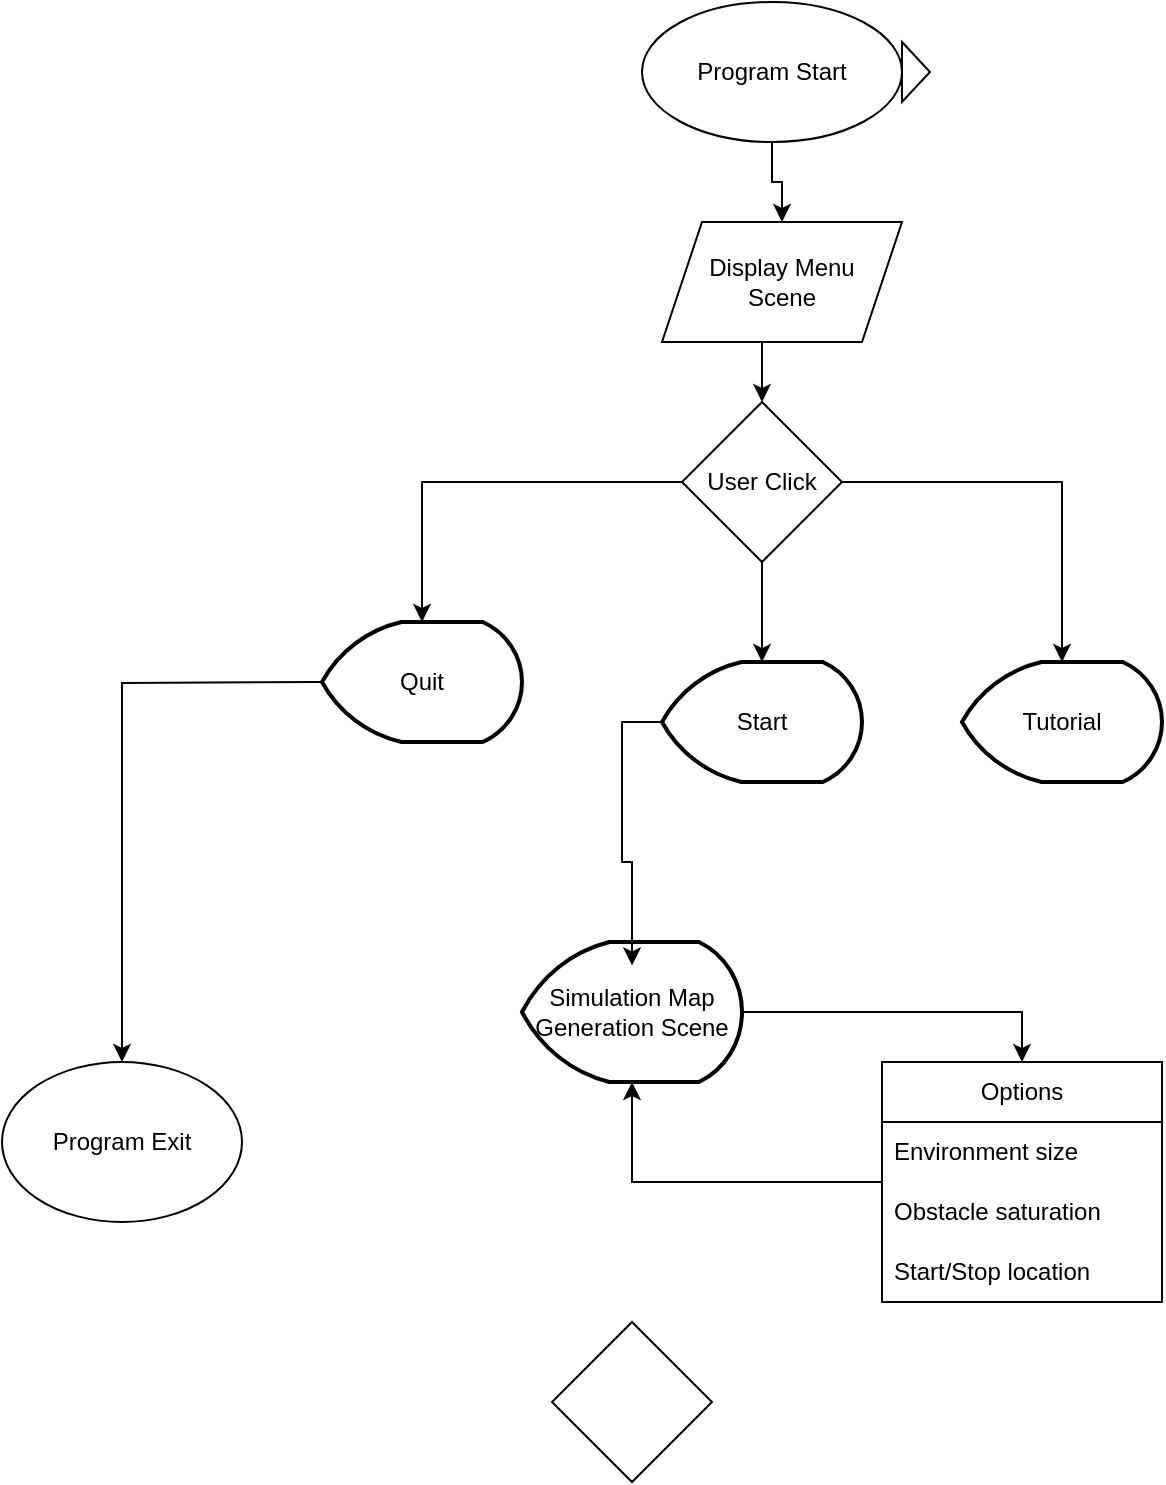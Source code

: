 <mxfile version="24.2.3" type="github">
  <diagram id="C5RBs43oDa-KdzZeNtuy" name="Page-1">
    <mxGraphModel dx="1290" dy="577" grid="1" gridSize="10" guides="1" tooltips="1" connect="1" arrows="1" fold="1" page="1" pageScale="1" pageWidth="827" pageHeight="1169" math="0" shadow="0">
      <root>
        <mxCell id="WIyWlLk6GJQsqaUBKTNV-0" />
        <mxCell id="WIyWlLk6GJQsqaUBKTNV-1" parent="WIyWlLk6GJQsqaUBKTNV-0" />
        <mxCell id="nEtuRUCeHnnsEgfaFvNi-16" style="edgeStyle=orthogonalEdgeStyle;rounded=0;orthogonalLoop=1;jettySize=auto;html=1;exitX=0.5;exitY=1;exitDx=0;exitDy=0;" edge="1" parent="WIyWlLk6GJQsqaUBKTNV-1" source="nEtuRUCeHnnsEgfaFvNi-0" target="nEtuRUCeHnnsEgfaFvNi-1">
          <mxGeometry relative="1" as="geometry" />
        </mxCell>
        <mxCell id="nEtuRUCeHnnsEgfaFvNi-0" value="Program Start" style="ellipse;whiteSpace=wrap;html=1;" vertex="1" parent="WIyWlLk6GJQsqaUBKTNV-1">
          <mxGeometry x="330" y="90" width="130" height="70" as="geometry" />
        </mxCell>
        <mxCell id="nEtuRUCeHnnsEgfaFvNi-22" style="edgeStyle=orthogonalEdgeStyle;rounded=0;orthogonalLoop=1;jettySize=auto;html=1;exitX=0.5;exitY=1;exitDx=0;exitDy=0;entryX=0.5;entryY=0;entryDx=0;entryDy=0;" edge="1" parent="WIyWlLk6GJQsqaUBKTNV-1" source="nEtuRUCeHnnsEgfaFvNi-1" target="nEtuRUCeHnnsEgfaFvNi-3">
          <mxGeometry relative="1" as="geometry" />
        </mxCell>
        <mxCell id="nEtuRUCeHnnsEgfaFvNi-1" value="Display Menu&lt;br&gt;Scene" style="shape=parallelogram;perimeter=parallelogramPerimeter;whiteSpace=wrap;html=1;fixedSize=1;" vertex="1" parent="WIyWlLk6GJQsqaUBKTNV-1">
          <mxGeometry x="340" y="200" width="120" height="60" as="geometry" />
        </mxCell>
        <mxCell id="nEtuRUCeHnnsEgfaFvNi-10" style="edgeStyle=orthogonalEdgeStyle;rounded=0;orthogonalLoop=1;jettySize=auto;html=1;exitX=0;exitY=0.5;exitDx=0;exitDy=0;entryX=0.5;entryY=0;entryDx=0;entryDy=0;entryPerimeter=0;" edge="1" parent="WIyWlLk6GJQsqaUBKTNV-1" source="nEtuRUCeHnnsEgfaFvNi-3" target="nEtuRUCeHnnsEgfaFvNi-17">
          <mxGeometry relative="1" as="geometry">
            <mxPoint x="220" y="400" as="targetPoint" />
          </mxGeometry>
        </mxCell>
        <mxCell id="nEtuRUCeHnnsEgfaFvNi-3" value="User Click" style="rhombus;whiteSpace=wrap;html=1;" vertex="1" parent="WIyWlLk6GJQsqaUBKTNV-1">
          <mxGeometry x="350" y="290" width="80" height="80" as="geometry" />
        </mxCell>
        <mxCell id="nEtuRUCeHnnsEgfaFvNi-9" style="edgeStyle=orthogonalEdgeStyle;rounded=0;orthogonalLoop=1;jettySize=auto;html=1;exitX=0;exitY=0.5;exitDx=0;exitDy=0;" edge="1" parent="WIyWlLk6GJQsqaUBKTNV-1" target="nEtuRUCeHnnsEgfaFvNi-7">
          <mxGeometry relative="1" as="geometry">
            <mxPoint x="170" y="430" as="sourcePoint" />
          </mxGeometry>
        </mxCell>
        <mxCell id="nEtuRUCeHnnsEgfaFvNi-7" value="Program Exit" style="ellipse;whiteSpace=wrap;html=1;" vertex="1" parent="WIyWlLk6GJQsqaUBKTNV-1">
          <mxGeometry x="10" y="620" width="120" height="80" as="geometry" />
        </mxCell>
        <mxCell id="nEtuRUCeHnnsEgfaFvNi-8" value="" style="triangle;whiteSpace=wrap;html=1;" vertex="1" parent="WIyWlLk6GJQsqaUBKTNV-1">
          <mxGeometry x="460" y="110" width="14" height="30" as="geometry" />
        </mxCell>
        <mxCell id="nEtuRUCeHnnsEgfaFvNi-12" style="edgeStyle=orthogonalEdgeStyle;rounded=0;orthogonalLoop=1;jettySize=auto;html=1;exitX=1;exitY=0.5;exitDx=0;exitDy=0;" edge="1" parent="WIyWlLk6GJQsqaUBKTNV-1" source="nEtuRUCeHnnsEgfaFvNi-3" target="nEtuRUCeHnnsEgfaFvNi-20">
          <mxGeometry relative="1" as="geometry">
            <mxPoint x="500" y="410" as="targetPoint" />
          </mxGeometry>
        </mxCell>
        <mxCell id="nEtuRUCeHnnsEgfaFvNi-17" value="Quit" style="strokeWidth=2;html=1;shape=mxgraph.flowchart.display;whiteSpace=wrap;" vertex="1" parent="WIyWlLk6GJQsqaUBKTNV-1">
          <mxGeometry x="170" y="400" width="100" height="60" as="geometry" />
        </mxCell>
        <mxCell id="nEtuRUCeHnnsEgfaFvNi-18" value="Start" style="strokeWidth=2;html=1;shape=mxgraph.flowchart.display;whiteSpace=wrap;" vertex="1" parent="WIyWlLk6GJQsqaUBKTNV-1">
          <mxGeometry x="340" y="420" width="100" height="60" as="geometry" />
        </mxCell>
        <mxCell id="nEtuRUCeHnnsEgfaFvNi-19" style="edgeStyle=orthogonalEdgeStyle;rounded=0;orthogonalLoop=1;jettySize=auto;html=1;exitX=0.5;exitY=1;exitDx=0;exitDy=0;" edge="1" parent="WIyWlLk6GJQsqaUBKTNV-1" source="nEtuRUCeHnnsEgfaFvNi-3" target="nEtuRUCeHnnsEgfaFvNi-18">
          <mxGeometry relative="1" as="geometry" />
        </mxCell>
        <mxCell id="nEtuRUCeHnnsEgfaFvNi-20" value="Tutorial" style="strokeWidth=2;html=1;shape=mxgraph.flowchart.display;whiteSpace=wrap;" vertex="1" parent="WIyWlLk6GJQsqaUBKTNV-1">
          <mxGeometry x="490" y="420" width="100" height="60" as="geometry" />
        </mxCell>
        <mxCell id="nEtuRUCeHnnsEgfaFvNi-23" value="Options" style="swimlane;fontStyle=0;childLayout=stackLayout;horizontal=1;startSize=30;horizontalStack=0;resizeParent=1;resizeParentMax=0;resizeLast=0;collapsible=1;marginBottom=0;whiteSpace=wrap;html=1;" vertex="1" parent="WIyWlLk6GJQsqaUBKTNV-1">
          <mxGeometry x="450" y="620" width="140" height="120" as="geometry" />
        </mxCell>
        <mxCell id="nEtuRUCeHnnsEgfaFvNi-24" value="Environment size" style="text;strokeColor=none;fillColor=none;align=left;verticalAlign=middle;spacingLeft=4;spacingRight=4;overflow=hidden;points=[[0,0.5],[1,0.5]];portConstraint=eastwest;rotatable=0;whiteSpace=wrap;html=1;" vertex="1" parent="nEtuRUCeHnnsEgfaFvNi-23">
          <mxGeometry y="30" width="140" height="30" as="geometry" />
        </mxCell>
        <mxCell id="nEtuRUCeHnnsEgfaFvNi-25" value="Obstacle saturation" style="text;strokeColor=none;fillColor=none;align=left;verticalAlign=middle;spacingLeft=4;spacingRight=4;overflow=hidden;points=[[0,0.5],[1,0.5]];portConstraint=eastwest;rotatable=0;whiteSpace=wrap;html=1;" vertex="1" parent="nEtuRUCeHnnsEgfaFvNi-23">
          <mxGeometry y="60" width="140" height="30" as="geometry" />
        </mxCell>
        <mxCell id="nEtuRUCeHnnsEgfaFvNi-26" value="Start/Stop location" style="text;strokeColor=none;fillColor=none;align=left;verticalAlign=middle;spacingLeft=4;spacingRight=4;overflow=hidden;points=[[0,0.5],[1,0.5]];portConstraint=eastwest;rotatable=0;whiteSpace=wrap;html=1;" vertex="1" parent="nEtuRUCeHnnsEgfaFvNi-23">
          <mxGeometry y="90" width="140" height="30" as="geometry" />
        </mxCell>
        <mxCell id="nEtuRUCeHnnsEgfaFvNi-29" style="edgeStyle=orthogonalEdgeStyle;rounded=0;orthogonalLoop=1;jettySize=auto;html=1;exitX=1;exitY=0.5;exitDx=0;exitDy=0;exitPerimeter=0;entryX=0.5;entryY=0;entryDx=0;entryDy=0;" edge="1" parent="WIyWlLk6GJQsqaUBKTNV-1" source="nEtuRUCeHnnsEgfaFvNi-27" target="nEtuRUCeHnnsEgfaFvNi-23">
          <mxGeometry relative="1" as="geometry" />
        </mxCell>
        <mxCell id="nEtuRUCeHnnsEgfaFvNi-27" value="Simulation Map Generation Scene" style="strokeWidth=2;html=1;shape=mxgraph.flowchart.display;whiteSpace=wrap;" vertex="1" parent="WIyWlLk6GJQsqaUBKTNV-1">
          <mxGeometry x="270" y="560" width="110" height="70" as="geometry" />
        </mxCell>
        <mxCell id="nEtuRUCeHnnsEgfaFvNi-28" style="edgeStyle=orthogonalEdgeStyle;rounded=0;orthogonalLoop=1;jettySize=auto;html=1;exitX=0;exitY=0.5;exitDx=0;exitDy=0;exitPerimeter=0;entryX=0.5;entryY=0.167;entryDx=0;entryDy=0;entryPerimeter=0;" edge="1" parent="WIyWlLk6GJQsqaUBKTNV-1" source="nEtuRUCeHnnsEgfaFvNi-18" target="nEtuRUCeHnnsEgfaFvNi-27">
          <mxGeometry relative="1" as="geometry" />
        </mxCell>
        <mxCell id="nEtuRUCeHnnsEgfaFvNi-30" style="edgeStyle=orthogonalEdgeStyle;rounded=0;orthogonalLoop=1;jettySize=auto;html=1;entryX=0.5;entryY=1;entryDx=0;entryDy=0;entryPerimeter=0;" edge="1" parent="WIyWlLk6GJQsqaUBKTNV-1" source="nEtuRUCeHnnsEgfaFvNi-23" target="nEtuRUCeHnnsEgfaFvNi-27">
          <mxGeometry relative="1" as="geometry" />
        </mxCell>
        <mxCell id="nEtuRUCeHnnsEgfaFvNi-31" value="" style="rhombus;whiteSpace=wrap;html=1;" vertex="1" parent="WIyWlLk6GJQsqaUBKTNV-1">
          <mxGeometry x="285" y="750" width="80" height="80" as="geometry" />
        </mxCell>
      </root>
    </mxGraphModel>
  </diagram>
</mxfile>
